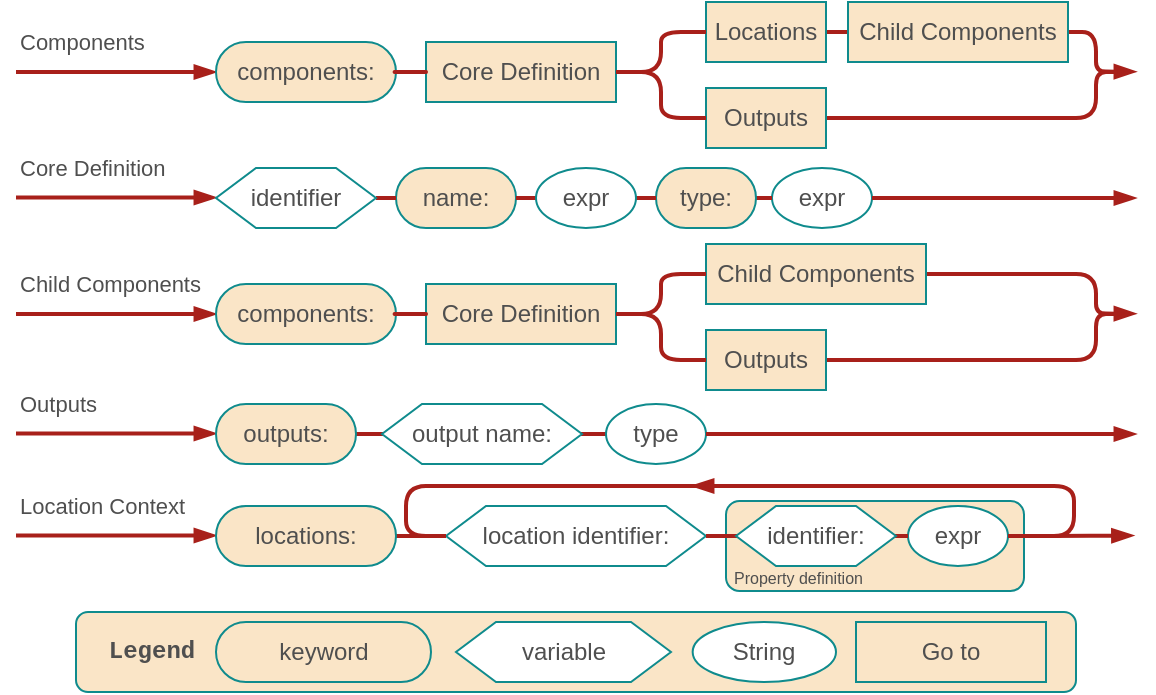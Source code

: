 <mxfile version="21.6.1" type="device">
  <diagram name="Page-1" id="lv2RBA-2qfxnkMvO_x3A">
    <mxGraphModel dx="139" dy="626" grid="1" gridSize="10" guides="1" tooltips="1" connect="1" arrows="1" fold="1" page="1" pageScale="1" pageWidth="850" pageHeight="1100" math="0" shadow="0">
      <root>
        <mxCell id="0" />
        <mxCell id="1" parent="0" />
        <mxCell id="BNYgEi7Eg44o0tTcF_Rr-1" value="" style="group;fontStyle=1;fontColor=#4F4F4F;" parent="1" vertex="1" connectable="0">
          <mxGeometry x="1020" y="324" width="500" height="40" as="geometry" />
        </mxCell>
        <mxCell id="BNYgEi7Eg44o0tTcF_Rr-2" value="&lt;b&gt;&amp;nbsp; Legend&lt;/b&gt;" style="text;html=1;align=left;verticalAlign=middle;whiteSpace=wrap;rounded=1;fontFamily=Courier New;perimeterSpacing=6;shadow=0;fillColor=#FAE5C7;fontColor=#4F4F4F;strokeColor=#0F8B8D;labelBackgroundColor=none;container=0;" parent="BNYgEi7Eg44o0tTcF_Rr-1" vertex="1">
          <mxGeometry width="500" height="40" as="geometry" />
        </mxCell>
        <mxCell id="BNYgEi7Eg44o0tTcF_Rr-3" value="String" style="ellipse;whiteSpace=wrap;html=1;rounded=1;labelBackgroundColor=none;strokeColor=#0F8B8D;fontFamily=Helvetica;fontSize=12;fontColor=#4F4F4F;fillColor=default;container=0;" parent="BNYgEi7Eg44o0tTcF_Rr-1" vertex="1">
          <mxGeometry x="308.33" y="5" width="71.667" height="30" as="geometry" />
        </mxCell>
        <mxCell id="BNYgEi7Eg44o0tTcF_Rr-4" value="variable" style="shape=hexagon;perimeter=hexagonPerimeter2;whiteSpace=wrap;html=1;fixedSize=1;strokeColor=#0F8B8D;fontColor=#4F4F4F;fillColor=default;container=0;" parent="BNYgEi7Eg44o0tTcF_Rr-1" vertex="1">
          <mxGeometry x="189.996" y="5" width="107.5" height="30" as="geometry" />
        </mxCell>
        <mxCell id="BNYgEi7Eg44o0tTcF_Rr-5" value="&lt;p&gt;keyword&lt;/p&gt;" style="rounded=1;whiteSpace=wrap;html=1;arcSize=50;fontStyle=0;fillColor=#FAE5C7;strokeColor=#0F8B8D;labelBackgroundColor=none;fontColor=#4F4F4F;container=0;" parent="BNYgEi7Eg44o0tTcF_Rr-1" vertex="1">
          <mxGeometry x="70.001" y="5" width="107.5" height="30" as="geometry" />
        </mxCell>
        <mxCell id="BNYgEi7Eg44o0tTcF_Rr-6" value="Go to" style="rounded=1;whiteSpace=wrap;html=1;strokeColor=#0F8B8D;fontFamily=Helvetica;fontSize=12;fontColor=#4F4F4F;fillColor=#FAE5C7;arcSize=0;fontStyle=0;shadow=0;labelBackgroundColor=none;" parent="BNYgEi7Eg44o0tTcF_Rr-1" vertex="1">
          <mxGeometry x="390" y="5" width="95" height="30" as="geometry" />
        </mxCell>
        <mxCell id="cCrVAtxCZcqmmZsZVedq-42" value="" style="group" vertex="1" connectable="0" parent="1">
          <mxGeometry x="990" y="19" width="560" height="294.5" as="geometry" />
        </mxCell>
        <mxCell id="cCrVAtxCZcqmmZsZVedq-28" value="" style="edgeStyle=orthogonalEdgeStyle;shape=connector;rounded=1;orthogonalLoop=1;jettySize=auto;html=1;labelBackgroundColor=none;strokeColor=#A8201A;strokeWidth=2;fontFamily=Helvetica;fontSize=12;fontColor=#4F4F4F;endArrow=none;endFill=0;" edge="1" parent="cCrVAtxCZcqmmZsZVedq-42" source="EwrT_p0m1SvkqEXyKUbj-14" target="cCrVAtxCZcqmmZsZVedq-23">
          <mxGeometry relative="1" as="geometry" />
        </mxCell>
        <mxCell id="cCrVAtxCZcqmmZsZVedq-19" value="" style="edgeStyle=orthogonalEdgeStyle;shape=connector;rounded=1;orthogonalLoop=1;jettySize=auto;html=1;labelBackgroundColor=none;strokeColor=#A8201A;strokeWidth=2;fontFamily=Helvetica;fontSize=12;fontColor=#4F4F4F;endArrow=none;endFill=0;" edge="1" parent="cCrVAtxCZcqmmZsZVedq-42" source="cCrVAtxCZcqmmZsZVedq-12" target="cCrVAtxCZcqmmZsZVedq-6">
          <mxGeometry relative="1" as="geometry" />
        </mxCell>
        <mxCell id="cCrVAtxCZcqmmZsZVedq-17" value="" style="edgeStyle=orthogonalEdgeStyle;shape=connector;rounded=1;orthogonalLoop=1;jettySize=auto;html=1;labelBackgroundColor=none;strokeColor=#A8201A;strokeWidth=2;fontFamily=Helvetica;fontSize=12;fontColor=#4F4F4F;endArrow=none;endFill=0;" edge="1" parent="cCrVAtxCZcqmmZsZVedq-42" source="cCrVAtxCZcqmmZsZVedq-5" target="cCrVAtxCZcqmmZsZVedq-12">
          <mxGeometry relative="1" as="geometry">
            <mxPoint x="170" y="216" as="sourcePoint" />
            <mxPoint x="288.33" y="216" as="targetPoint" />
          </mxGeometry>
        </mxCell>
        <mxCell id="EwrT_p0m1SvkqEXyKUbj-18" value="" style="endArrow=blockThin;html=1;rounded=1;labelBackgroundColor=none;strokeColor=#A8201A;strokeWidth=2;fontFamily=Helvetica;fontSize=12;fontColor=#4F4F4F;shape=connector;endFill=1;align=left;" parent="cCrVAtxCZcqmmZsZVedq-42" target="EwrT_p0m1SvkqEXyKUbj-3" edge="1">
          <mxGeometry width="50" height="50" relative="1" as="geometry">
            <mxPoint y="35" as="sourcePoint" />
            <mxPoint x="70" y="34.76" as="targetPoint" />
          </mxGeometry>
        </mxCell>
        <mxCell id="EwrT_p0m1SvkqEXyKUbj-43" value="" style="endArrow=blockThin;html=1;rounded=1;labelBackgroundColor=none;strokeColor=#A8201A;strokeWidth=2;fontFamily=Helvetica;fontSize=12;fontColor=#4F4F4F;shape=connector;endFill=1;align=left;" parent="cCrVAtxCZcqmmZsZVedq-42" edge="1">
          <mxGeometry width="50" height="50" relative="1" as="geometry">
            <mxPoint y="97.76" as="sourcePoint" />
            <mxPoint x="100" y="97.76" as="targetPoint" />
          </mxGeometry>
        </mxCell>
        <mxCell id="EwrT_p0m1SvkqEXyKUbj-44" value="" style="endArrow=blockThin;html=1;rounded=1;labelBackgroundColor=none;strokeColor=#A8201A;strokeWidth=2;fontFamily=Helvetica;fontSize=12;fontColor=#4F4F4F;shape=connector;endFill=1;align=left;" parent="cCrVAtxCZcqmmZsZVedq-42" edge="1">
          <mxGeometry width="50" height="50" relative="1" as="geometry">
            <mxPoint y="266.76" as="sourcePoint" />
            <mxPoint x="100" y="266.76" as="targetPoint" />
          </mxGeometry>
        </mxCell>
        <mxCell id="cCrVAtxCZcqmmZsZVedq-13" value="" style="endArrow=blockThin;html=1;rounded=1;labelBackgroundColor=none;strokeColor=#A8201A;strokeWidth=2;fontFamily=Helvetica;fontSize=12;fontColor=#4F4F4F;shape=connector;endFill=1;align=left;" edge="1" parent="cCrVAtxCZcqmmZsZVedq-42">
          <mxGeometry width="50" height="50" relative="1" as="geometry">
            <mxPoint y="215.76" as="sourcePoint" />
            <mxPoint x="100" y="215.76" as="targetPoint" />
          </mxGeometry>
        </mxCell>
        <mxCell id="cCrVAtxCZcqmmZsZVedq-37" value="" style="endArrow=blockThin;html=1;rounded=1;labelBackgroundColor=none;strokeColor=#A8201A;strokeWidth=2;fontFamily=Helvetica;fontSize=12;fontColor=#4F4F4F;shape=connector;endFill=1;align=left;" edge="1" target="cCrVAtxCZcqmmZsZVedq-30" parent="cCrVAtxCZcqmmZsZVedq-42">
          <mxGeometry width="50" height="50" relative="1" as="geometry">
            <mxPoint y="156" as="sourcePoint" />
            <mxPoint x="70" y="155.76" as="targetPoint" />
          </mxGeometry>
        </mxCell>
        <mxCell id="cCrVAtxCZcqmmZsZVedq-18" value="" style="edgeStyle=orthogonalEdgeStyle;shape=connector;rounded=1;orthogonalLoop=1;jettySize=auto;html=1;labelBackgroundColor=none;strokeColor=#A8201A;strokeWidth=2;fontFamily=Helvetica;fontSize=12;fontColor=#4F4F4F;endArrow=none;endFill=0;" edge="1" parent="cCrVAtxCZcqmmZsZVedq-42">
          <mxGeometry relative="1" as="geometry">
            <mxPoint x="281.903" y="215.96" as="sourcePoint" />
            <mxPoint x="303.0" y="215.96" as="targetPoint" />
            <Array as="points">
              <mxPoint x="298.57" y="215.96" />
              <mxPoint x="298.57" y="215.96" />
            </Array>
          </mxGeometry>
        </mxCell>
        <mxCell id="BNYgEi7Eg44o0tTcF_Rr-9" value="&lt;p style=&quot;line-height: 130%;&quot;&gt;&lt;font style=&quot;font-size: 8px;&quot;&gt;Property definition&lt;/font&gt;&lt;br&gt;&lt;/p&gt;" style="rounded=1;whiteSpace=wrap;html=1;labelBackgroundColor=none;strokeColor=#0F8B8D;fontFamily=Helvetica;fontSize=12;fontColor=#4F4F4F;fillColor=#FAE5C7;align=left;verticalAlign=bottom;labelPosition=center;verticalLabelPosition=middle;spacingTop=13;spacing=1;spacingBottom=-15;spacingLeft=3;" parent="cCrVAtxCZcqmmZsZVedq-42" vertex="1">
          <mxGeometry x="355" y="249.5" width="149" height="45" as="geometry" />
        </mxCell>
        <mxCell id="EwrT_p0m1SvkqEXyKUbj-3" value="&lt;p&gt;components:&lt;/p&gt;" style="rounded=1;whiteSpace=wrap;html=1;arcSize=50;fontStyle=0;fillColor=#FAE5C7;strokeColor=#0F8B8D;labelBackgroundColor=none;fontColor=#4F4F4F;" parent="cCrVAtxCZcqmmZsZVedq-42" vertex="1">
          <mxGeometry x="100" y="20" width="90" height="30" as="geometry" />
        </mxCell>
        <mxCell id="EwrT_p0m1SvkqEXyKUbj-11" value="&lt;p&gt;name:&lt;/p&gt;" style="rounded=1;whiteSpace=wrap;html=1;arcSize=50;fontStyle=0;fillColor=#FAE5C7;strokeColor=#0F8B8D;labelBackgroundColor=none;fontColor=#4F4F4F;" parent="cCrVAtxCZcqmmZsZVedq-42" vertex="1">
          <mxGeometry x="190" y="83" width="60" height="30" as="geometry" />
        </mxCell>
        <mxCell id="EwrT_p0m1SvkqEXyKUbj-13" value="Core Definition" style="rounded=1;whiteSpace=wrap;html=1;strokeColor=#0F8B8D;fontFamily=Helvetica;fontSize=12;fontColor=#4F4F4F;fillColor=#FAE5C7;arcSize=0;fontStyle=0;shadow=0;labelBackgroundColor=none;" parent="cCrVAtxCZcqmmZsZVedq-42" vertex="1">
          <mxGeometry x="205" y="20" width="95" height="30" as="geometry" />
        </mxCell>
        <mxCell id="EwrT_p0m1SvkqEXyKUbj-19" style="edgeStyle=orthogonalEdgeStyle;shape=connector;rounded=1;orthogonalLoop=1;jettySize=auto;html=1;labelBackgroundColor=none;strokeColor=#A8201A;strokeWidth=2;fontFamily=Helvetica;fontSize=12;fontColor=#4F4F4F;endArrow=none;endFill=0;" parent="cCrVAtxCZcqmmZsZVedq-42" source="EwrT_p0m1SvkqEXyKUbj-3" target="EwrT_p0m1SvkqEXyKUbj-13" edge="1">
          <mxGeometry relative="1" as="geometry" />
        </mxCell>
        <mxCell id="EwrT_p0m1SvkqEXyKUbj-21" style="edgeStyle=orthogonalEdgeStyle;shape=connector;rounded=1;orthogonalLoop=1;jettySize=auto;html=1;exitX=1;exitY=0.5;exitDx=0;exitDy=0;labelBackgroundColor=none;strokeColor=#A8201A;strokeWidth=2;fontFamily=Helvetica;fontSize=12;fontColor=#4F4F4F;endArrow=blockThin;endFill=1;" parent="cCrVAtxCZcqmmZsZVedq-42" source="cCrVAtxCZcqmmZsZVedq-23" edge="1">
          <mxGeometry relative="1" as="geometry">
            <mxPoint x="560" y="34.83" as="targetPoint" />
            <mxPoint x="490" y="34.83" as="sourcePoint" />
            <Array as="points">
              <mxPoint x="540" y="15" />
              <mxPoint x="540" y="35" />
            </Array>
          </mxGeometry>
        </mxCell>
        <mxCell id="EwrT_p0m1SvkqEXyKUbj-14" value="Locations" style="rounded=1;whiteSpace=wrap;html=1;strokeColor=#0F8B8D;fontFamily=Helvetica;fontSize=12;fontColor=#4F4F4F;fillColor=#FAE5C7;arcSize=0;fontStyle=0;shadow=0;labelBackgroundColor=none;" parent="cCrVAtxCZcqmmZsZVedq-42" vertex="1">
          <mxGeometry x="345" width="60" height="30" as="geometry" />
        </mxCell>
        <mxCell id="cCrVAtxCZcqmmZsZVedq-3" value="" style="edgeStyle=orthogonalEdgeStyle;shape=connector;rounded=1;orthogonalLoop=1;jettySize=auto;html=1;labelBackgroundColor=none;strokeColor=#A8201A;strokeWidth=2;fontFamily=Helvetica;fontSize=12;fontColor=#4F4F4F;endArrow=none;endFill=0;" edge="1" parent="cCrVAtxCZcqmmZsZVedq-42" source="EwrT_p0m1SvkqEXyKUbj-13" target="EwrT_p0m1SvkqEXyKUbj-14">
          <mxGeometry relative="1" as="geometry" />
        </mxCell>
        <mxCell id="EwrT_p0m1SvkqEXyKUbj-22" value="Components" style="text;html=1;strokeColor=none;fillColor=none;align=left;verticalAlign=middle;whiteSpace=wrap;rounded=0;fontSize=11;fontFamily=Helvetica;fontColor=#4F4F4F;" parent="cCrVAtxCZcqmmZsZVedq-42" vertex="1">
          <mxGeometry y="10" width="80" height="20" as="geometry" />
        </mxCell>
        <mxCell id="EwrT_p0m1SvkqEXyKUbj-23" value="location identifier:" style="shape=hexagon;perimeter=hexagonPerimeter2;whiteSpace=wrap;html=1;fixedSize=1;strokeColor=#0F8B8D;fontColor=#4F4F4F;fillColor=default;" parent="cCrVAtxCZcqmmZsZVedq-42" vertex="1">
          <mxGeometry x="215" y="252" width="130" height="30" as="geometry" />
        </mxCell>
        <mxCell id="LG3iuX8Y8zPMMsH6l0UP-1" style="edgeStyle=orthogonalEdgeStyle;shape=connector;rounded=1;orthogonalLoop=1;jettySize=auto;html=1;exitX=1;exitY=0.5;exitDx=0;exitDy=0;entryX=0;entryY=0.5;entryDx=0;entryDy=0;labelBackgroundColor=none;strokeColor=#A8201A;strokeWidth=2;fontFamily=Helvetica;fontSize=12;fontColor=#4F4F4F;endArrow=none;endFill=0;" parent="cCrVAtxCZcqmmZsZVedq-42" source="EwrT_p0m1SvkqEXyKUbj-24" target="EwrT_p0m1SvkqEXyKUbj-23" edge="1">
          <mxGeometry relative="1" as="geometry">
            <Array as="points">
              <mxPoint x="529" y="267" />
              <mxPoint x="529" y="242" />
              <mxPoint x="195" y="242" />
              <mxPoint x="195" y="267" />
            </Array>
          </mxGeometry>
        </mxCell>
        <mxCell id="EwrT_p0m1SvkqEXyKUbj-24" value="expr" style="ellipse;whiteSpace=wrap;html=1;rounded=1;labelBackgroundColor=none;strokeColor=#0F8B8D;fontFamily=Helvetica;fontSize=12;fontColor=#4F4F4F;fillColor=default;" parent="cCrVAtxCZcqmmZsZVedq-42" vertex="1">
          <mxGeometry x="446" y="252" width="50" height="30" as="geometry" />
        </mxCell>
        <mxCell id="EwrT_p0m1SvkqEXyKUbj-50" value="" style="edgeStyle=orthogonalEdgeStyle;shape=connector;rounded=1;orthogonalLoop=1;jettySize=auto;html=1;labelBackgroundColor=none;strokeColor=#A8201A;strokeWidth=2;fontFamily=Helvetica;fontSize=12;fontColor=#4F4F4F;endArrow=none;endFill=0;" parent="cCrVAtxCZcqmmZsZVedq-42" source="EwrT_p0m1SvkqEXyKUbj-23" target="EwrT_p0m1SvkqEXyKUbj-24" edge="1">
          <mxGeometry relative="1" as="geometry" />
        </mxCell>
        <mxCell id="EwrT_p0m1SvkqEXyKUbj-34" value="expr" style="ellipse;whiteSpace=wrap;html=1;rounded=1;labelBackgroundColor=none;strokeColor=#0F8B8D;fontFamily=Helvetica;fontSize=12;fontColor=#4F4F4F;fillColor=default;" parent="cCrVAtxCZcqmmZsZVedq-42" vertex="1">
          <mxGeometry x="378" y="83" width="50" height="30" as="geometry" />
        </mxCell>
        <mxCell id="EwrT_p0m1SvkqEXyKUbj-47" value="" style="edgeStyle=orthogonalEdgeStyle;shape=connector;rounded=1;orthogonalLoop=1;jettySize=auto;html=1;labelBackgroundColor=none;strokeColor=#A8201A;strokeWidth=2;fontFamily=Helvetica;fontSize=12;fontColor=#4F4F4F;endArrow=none;endFill=0;" parent="cCrVAtxCZcqmmZsZVedq-42" source="EwrT_p0m1SvkqEXyKUbj-35" target="EwrT_p0m1SvkqEXyKUbj-34" edge="1">
          <mxGeometry relative="1" as="geometry">
            <Array as="points">
              <mxPoint x="390" y="103" />
              <mxPoint x="390" y="103" />
            </Array>
          </mxGeometry>
        </mxCell>
        <mxCell id="EwrT_p0m1SvkqEXyKUbj-35" value="&lt;p&gt;type:&lt;/p&gt;" style="rounded=1;whiteSpace=wrap;html=1;arcSize=50;fontStyle=0;fillColor=#FAE5C7;strokeColor=#0F8B8D;labelBackgroundColor=none;fontColor=#4F4F4F;" parent="cCrVAtxCZcqmmZsZVedq-42" vertex="1">
          <mxGeometry x="320" y="83" width="50" height="30" as="geometry" />
        </mxCell>
        <mxCell id="EwrT_p0m1SvkqEXyKUbj-46" value="" style="edgeStyle=orthogonalEdgeStyle;shape=connector;rounded=1;orthogonalLoop=1;jettySize=auto;html=1;labelBackgroundColor=none;strokeColor=#A8201A;strokeWidth=2;fontFamily=Helvetica;fontSize=12;fontColor=#4F4F4F;endArrow=none;endFill=0;" parent="cCrVAtxCZcqmmZsZVedq-42" source="EwrT_p0m1SvkqEXyKUbj-11" target="EwrT_p0m1SvkqEXyKUbj-35" edge="1">
          <mxGeometry relative="1" as="geometry" />
        </mxCell>
        <mxCell id="EwrT_p0m1SvkqEXyKUbj-49" value="" style="edgeStyle=orthogonalEdgeStyle;shape=connector;rounded=1;orthogonalLoop=1;jettySize=auto;html=1;labelBackgroundColor=none;strokeColor=#A8201A;strokeWidth=2;fontFamily=Helvetica;fontSize=12;fontColor=#4F4F4F;endArrow=none;endFill=0;" parent="cCrVAtxCZcqmmZsZVedq-42" source="EwrT_p0m1SvkqEXyKUbj-36" target="EwrT_p0m1SvkqEXyKUbj-23" edge="1">
          <mxGeometry relative="1" as="geometry" />
        </mxCell>
        <mxCell id="EwrT_p0m1SvkqEXyKUbj-36" value="&lt;p&gt;locations:&lt;/p&gt;" style="rounded=1;whiteSpace=wrap;html=1;arcSize=50;fontStyle=0;fillColor=#FAE5C7;strokeColor=#0F8B8D;labelBackgroundColor=none;fontColor=#4F4F4F;" parent="cCrVAtxCZcqmmZsZVedq-42" vertex="1">
          <mxGeometry x="100" y="252" width="90" height="30" as="geometry" />
        </mxCell>
        <mxCell id="EwrT_p0m1SvkqEXyKUbj-37" value="Core Definition" style="text;html=1;strokeColor=none;fillColor=none;align=left;verticalAlign=middle;whiteSpace=wrap;rounded=0;fontSize=11;fontFamily=Helvetica;fontColor=#4F4F4F;" parent="cCrVAtxCZcqmmZsZVedq-42" vertex="1">
          <mxGeometry y="73" width="90" height="20" as="geometry" />
        </mxCell>
        <mxCell id="EwrT_p0m1SvkqEXyKUbj-39" value="Location Context" style="text;html=1;strokeColor=none;fillColor=none;align=left;verticalAlign=middle;whiteSpace=wrap;rounded=0;fontSize=11;fontFamily=Helvetica;fontColor=#4F4F4F;" parent="cCrVAtxCZcqmmZsZVedq-42" vertex="1">
          <mxGeometry y="242" width="100" height="20" as="geometry" />
        </mxCell>
        <mxCell id="EwrT_p0m1SvkqEXyKUbj-45" value="" style="edgeStyle=orthogonalEdgeStyle;shape=connector;rounded=1;orthogonalLoop=1;jettySize=auto;html=1;labelBackgroundColor=none;strokeColor=#A8201A;strokeWidth=2;fontFamily=Helvetica;fontSize=12;fontColor=#4F4F4F;endArrow=none;endFill=0;" parent="cCrVAtxCZcqmmZsZVedq-42" source="EwrT_p0m1SvkqEXyKUbj-42" target="EwrT_p0m1SvkqEXyKUbj-11" edge="1">
          <mxGeometry relative="1" as="geometry">
            <Array as="points">
              <mxPoint x="160" y="93" />
              <mxPoint x="160" y="93" />
            </Array>
          </mxGeometry>
        </mxCell>
        <mxCell id="EwrT_p0m1SvkqEXyKUbj-42" value="identifier" style="shape=hexagon;perimeter=hexagonPerimeter2;whiteSpace=wrap;html=1;fixedSize=1;strokeColor=#0F8B8D;fontColor=#4F4F4F;fillColor=default;" parent="cCrVAtxCZcqmmZsZVedq-42" vertex="1">
          <mxGeometry x="100" y="83" width="80" height="30" as="geometry" />
        </mxCell>
        <mxCell id="EwrT_p0m1SvkqEXyKUbj-48" style="edgeStyle=orthogonalEdgeStyle;shape=connector;rounded=1;orthogonalLoop=1;jettySize=auto;html=1;labelBackgroundColor=none;strokeColor=#A8201A;strokeWidth=2;fontFamily=Helvetica;fontSize=12;fontColor=#4F4F4F;endArrow=blockThin;endFill=1;" parent="cCrVAtxCZcqmmZsZVedq-42" source="EwrT_p0m1SvkqEXyKUbj-34" edge="1">
          <mxGeometry relative="1" as="geometry">
            <mxPoint x="560" y="98" as="targetPoint" />
            <mxPoint x="515.39" y="97.7" as="sourcePoint" />
          </mxGeometry>
        </mxCell>
        <mxCell id="EwrT_p0m1SvkqEXyKUbj-10" value="identifier:" style="shape=hexagon;perimeter=hexagonPerimeter2;whiteSpace=wrap;html=1;fixedSize=1;strokeColor=#0F8B8D;fontColor=#4F4F4F;fillColor=default;" parent="cCrVAtxCZcqmmZsZVedq-42" vertex="1">
          <mxGeometry x="360" y="252" width="80" height="30" as="geometry" />
        </mxCell>
        <mxCell id="EwrT_p0m1SvkqEXyKUbj-51" style="edgeStyle=orthogonalEdgeStyle;shape=connector;rounded=1;orthogonalLoop=1;jettySize=auto;html=1;labelBackgroundColor=none;strokeColor=#A8201A;strokeWidth=2;fontFamily=Helvetica;fontSize=12;fontColor=#4F4F4F;endArrow=blockThin;endFill=1;" parent="cCrVAtxCZcqmmZsZVedq-42" source="EwrT_p0m1SvkqEXyKUbj-24" edge="1">
          <mxGeometry relative="1" as="geometry">
            <mxPoint x="558.77" y="266.8" as="targetPoint" />
            <mxPoint x="528.77" y="266.8" as="sourcePoint" />
          </mxGeometry>
        </mxCell>
        <mxCell id="EwrT_p0m1SvkqEXyKUbj-31" value="expr" style="ellipse;whiteSpace=wrap;html=1;rounded=1;labelBackgroundColor=none;strokeColor=#0F8B8D;fontFamily=Helvetica;fontSize=12;fontColor=#4F4F4F;fillColor=default;" parent="cCrVAtxCZcqmmZsZVedq-42" vertex="1">
          <mxGeometry x="260" y="83" width="50" height="30" as="geometry" />
        </mxCell>
        <mxCell id="cCrVAtxCZcqmmZsZVedq-1" style="edgeStyle=orthogonalEdgeStyle;shape=connector;rounded=1;orthogonalLoop=1;jettySize=auto;html=1;labelBackgroundColor=none;strokeColor=#A8201A;strokeWidth=2;fontFamily=Helvetica;fontSize=12;fontColor=#4F4F4F;endArrow=blockThin;endFill=1;" edge="1" parent="cCrVAtxCZcqmmZsZVedq-42">
          <mxGeometry relative="1" as="geometry">
            <mxPoint x="338" y="242" as="targetPoint" />
            <mxPoint x="350" y="242" as="sourcePoint" />
          </mxGeometry>
        </mxCell>
        <mxCell id="cCrVAtxCZcqmmZsZVedq-5" value="&lt;p&gt;outputs:&lt;/p&gt;" style="rounded=1;whiteSpace=wrap;html=1;arcSize=50;fontStyle=0;fillColor=#FAE5C7;strokeColor=#0F8B8D;labelBackgroundColor=none;fontColor=#4F4F4F;" vertex="1" parent="cCrVAtxCZcqmmZsZVedq-42">
          <mxGeometry x="100" y="201" width="70" height="30" as="geometry" />
        </mxCell>
        <mxCell id="cCrVAtxCZcqmmZsZVedq-6" value="type" style="ellipse;whiteSpace=wrap;html=1;rounded=1;labelBackgroundColor=none;strokeColor=#0F8B8D;fontFamily=Helvetica;fontSize=12;fontColor=#4F4F4F;fillColor=default;" vertex="1" parent="cCrVAtxCZcqmmZsZVedq-42">
          <mxGeometry x="295" y="201" width="50" height="30" as="geometry" />
        </mxCell>
        <mxCell id="cCrVAtxCZcqmmZsZVedq-10" value="Outputs" style="text;html=1;strokeColor=none;fillColor=none;align=left;verticalAlign=middle;whiteSpace=wrap;rounded=0;fontSize=11;fontFamily=Helvetica;fontColor=#4F4F4F;" vertex="1" parent="cCrVAtxCZcqmmZsZVedq-42">
          <mxGeometry y="191" width="90" height="20" as="geometry" />
        </mxCell>
        <mxCell id="cCrVAtxCZcqmmZsZVedq-14" style="edgeStyle=orthogonalEdgeStyle;shape=connector;rounded=1;orthogonalLoop=1;jettySize=auto;html=1;labelBackgroundColor=none;strokeColor=#A8201A;strokeWidth=2;fontFamily=Helvetica;fontSize=12;fontColor=#4F4F4F;endArrow=blockThin;endFill=1;" edge="1" source="cCrVAtxCZcqmmZsZVedq-6" parent="cCrVAtxCZcqmmZsZVedq-42">
          <mxGeometry relative="1" as="geometry">
            <mxPoint x="560" y="216" as="targetPoint" />
            <mxPoint x="515.39" y="215.7" as="sourcePoint" />
          </mxGeometry>
        </mxCell>
        <mxCell id="cCrVAtxCZcqmmZsZVedq-12" value="output name:" style="shape=hexagon;perimeter=hexagonPerimeter2;whiteSpace=wrap;html=1;fixedSize=1;strokeColor=#0F8B8D;fontColor=#4F4F4F;fillColor=default;" vertex="1" parent="cCrVAtxCZcqmmZsZVedq-42">
          <mxGeometry x="183" y="201" width="100" height="30" as="geometry" />
        </mxCell>
        <mxCell id="cCrVAtxCZcqmmZsZVedq-27" style="edgeStyle=orthogonalEdgeStyle;shape=connector;rounded=1;orthogonalLoop=1;jettySize=auto;html=1;exitX=1;exitY=0.5;exitDx=0;exitDy=0;entryX=0;entryY=0.5;entryDx=0;entryDy=0;labelBackgroundColor=none;strokeColor=#A8201A;strokeWidth=2;fontFamily=Helvetica;fontSize=12;fontColor=#4F4F4F;endArrow=none;endFill=0;" edge="1" parent="cCrVAtxCZcqmmZsZVedq-42" source="cCrVAtxCZcqmmZsZVedq-20">
          <mxGeometry relative="1" as="geometry">
            <mxPoint x="550" y="35" as="targetPoint" />
            <Array as="points">
              <mxPoint x="540" y="58" />
              <mxPoint x="540" y="35" />
            </Array>
          </mxGeometry>
        </mxCell>
        <mxCell id="cCrVAtxCZcqmmZsZVedq-20" value="Outputs" style="rounded=1;whiteSpace=wrap;html=1;strokeColor=#0F8B8D;fontFamily=Helvetica;fontSize=12;fontColor=#4F4F4F;fillColor=#FAE5C7;arcSize=0;fontStyle=0;shadow=0;labelBackgroundColor=none;" vertex="1" parent="cCrVAtxCZcqmmZsZVedq-42">
          <mxGeometry x="345" y="43" width="60" height="30" as="geometry" />
        </mxCell>
        <mxCell id="cCrVAtxCZcqmmZsZVedq-22" style="edgeStyle=orthogonalEdgeStyle;shape=connector;rounded=1;orthogonalLoop=1;jettySize=auto;html=1;exitX=1;exitY=0.5;exitDx=0;exitDy=0;labelBackgroundColor=none;strokeColor=#A8201A;strokeWidth=2;fontFamily=Helvetica;fontSize=12;fontColor=#4F4F4F;endArrow=none;endFill=0;" edge="1" parent="cCrVAtxCZcqmmZsZVedq-42" source="EwrT_p0m1SvkqEXyKUbj-13" target="cCrVAtxCZcqmmZsZVedq-20">
          <mxGeometry relative="1" as="geometry" />
        </mxCell>
        <mxCell id="cCrVAtxCZcqmmZsZVedq-23" value="Child Components" style="rounded=1;whiteSpace=wrap;html=1;strokeColor=#0F8B8D;fontFamily=Helvetica;fontSize=12;fontColor=#4F4F4F;fillColor=#FAE5C7;arcSize=0;fontStyle=0;shadow=0;labelBackgroundColor=none;" vertex="1" parent="cCrVAtxCZcqmmZsZVedq-42">
          <mxGeometry x="416" width="110" height="30" as="geometry" />
        </mxCell>
        <mxCell id="cCrVAtxCZcqmmZsZVedq-30" value="&lt;p&gt;components:&lt;/p&gt;" style="rounded=1;whiteSpace=wrap;html=1;arcSize=50;fontStyle=0;fillColor=#FAE5C7;strokeColor=#0F8B8D;labelBackgroundColor=none;fontColor=#4F4F4F;" vertex="1" parent="cCrVAtxCZcqmmZsZVedq-42">
          <mxGeometry x="100" y="141" width="90" height="30" as="geometry" />
        </mxCell>
        <mxCell id="cCrVAtxCZcqmmZsZVedq-33" value="Core Definition" style="rounded=1;whiteSpace=wrap;html=1;strokeColor=#0F8B8D;fontFamily=Helvetica;fontSize=12;fontColor=#4F4F4F;fillColor=#FAE5C7;arcSize=0;fontStyle=0;shadow=0;labelBackgroundColor=none;" vertex="1" parent="cCrVAtxCZcqmmZsZVedq-42">
          <mxGeometry x="205" y="141" width="95" height="30" as="geometry" />
        </mxCell>
        <mxCell id="cCrVAtxCZcqmmZsZVedq-29" style="edgeStyle=orthogonalEdgeStyle;shape=connector;rounded=1;orthogonalLoop=1;jettySize=auto;html=1;labelBackgroundColor=none;strokeColor=#A8201A;strokeWidth=2;fontFamily=Helvetica;fontSize=12;fontColor=#4F4F4F;endArrow=none;endFill=0;" edge="1" source="cCrVAtxCZcqmmZsZVedq-30" target="cCrVAtxCZcqmmZsZVedq-33" parent="cCrVAtxCZcqmmZsZVedq-42">
          <mxGeometry relative="1" as="geometry" />
        </mxCell>
        <mxCell id="cCrVAtxCZcqmmZsZVedq-34" style="edgeStyle=orthogonalEdgeStyle;shape=connector;rounded=1;orthogonalLoop=1;jettySize=auto;html=1;exitX=1;exitY=0.5;exitDx=0;exitDy=0;labelBackgroundColor=none;strokeColor=#A8201A;strokeWidth=2;fontFamily=Helvetica;fontSize=12;fontColor=#4F4F4F;endArrow=blockThin;endFill=1;" edge="1" source="cCrVAtxCZcqmmZsZVedq-41" parent="cCrVAtxCZcqmmZsZVedq-42">
          <mxGeometry relative="1" as="geometry">
            <mxPoint x="560" y="155.83" as="targetPoint" />
            <mxPoint x="490" y="155.83" as="sourcePoint" />
            <Array as="points">
              <mxPoint x="540" y="136" />
              <mxPoint x="540" y="156" />
            </Array>
          </mxGeometry>
        </mxCell>
        <mxCell id="cCrVAtxCZcqmmZsZVedq-38" value="Child Components" style="text;html=1;strokeColor=none;fillColor=none;align=left;verticalAlign=middle;whiteSpace=wrap;rounded=0;fontSize=11;fontFamily=Helvetica;fontColor=#4F4F4F;" vertex="1" parent="cCrVAtxCZcqmmZsZVedq-42">
          <mxGeometry y="131" width="100" height="20" as="geometry" />
        </mxCell>
        <mxCell id="cCrVAtxCZcqmmZsZVedq-39" style="edgeStyle=orthogonalEdgeStyle;shape=connector;rounded=1;orthogonalLoop=1;jettySize=auto;html=1;exitX=1;exitY=0.5;exitDx=0;exitDy=0;entryX=0;entryY=0.5;entryDx=0;entryDy=0;labelBackgroundColor=none;strokeColor=#A8201A;strokeWidth=2;fontFamily=Helvetica;fontSize=12;fontColor=#4F4F4F;endArrow=none;endFill=0;" edge="1" source="cCrVAtxCZcqmmZsZVedq-40" parent="cCrVAtxCZcqmmZsZVedq-42">
          <mxGeometry relative="1" as="geometry">
            <mxPoint x="550" y="156" as="targetPoint" />
            <Array as="points">
              <mxPoint x="540" y="179" />
              <mxPoint x="540" y="156" />
            </Array>
          </mxGeometry>
        </mxCell>
        <mxCell id="cCrVAtxCZcqmmZsZVedq-40" value="Outputs" style="rounded=1;whiteSpace=wrap;html=1;strokeColor=#0F8B8D;fontFamily=Helvetica;fontSize=12;fontColor=#4F4F4F;fillColor=#FAE5C7;arcSize=0;fontStyle=0;shadow=0;labelBackgroundColor=none;" vertex="1" parent="cCrVAtxCZcqmmZsZVedq-42">
          <mxGeometry x="345" y="164" width="60" height="30" as="geometry" />
        </mxCell>
        <mxCell id="cCrVAtxCZcqmmZsZVedq-32" style="edgeStyle=orthogonalEdgeStyle;shape=connector;rounded=1;orthogonalLoop=1;jettySize=auto;html=1;exitX=1;exitY=0.5;exitDx=0;exitDy=0;labelBackgroundColor=none;strokeColor=#A8201A;strokeWidth=2;fontFamily=Helvetica;fontSize=12;fontColor=#4F4F4F;endArrow=none;endFill=0;" edge="1" source="cCrVAtxCZcqmmZsZVedq-33" target="cCrVAtxCZcqmmZsZVedq-40" parent="cCrVAtxCZcqmmZsZVedq-42">
          <mxGeometry relative="1" as="geometry" />
        </mxCell>
        <mxCell id="cCrVAtxCZcqmmZsZVedq-41" value="Child Components" style="rounded=1;whiteSpace=wrap;html=1;strokeColor=#0F8B8D;fontFamily=Helvetica;fontSize=12;fontColor=#4F4F4F;fillColor=#FAE5C7;arcSize=0;fontStyle=0;shadow=0;labelBackgroundColor=none;" vertex="1" parent="cCrVAtxCZcqmmZsZVedq-42">
          <mxGeometry x="345" y="121" width="110" height="30" as="geometry" />
        </mxCell>
        <mxCell id="cCrVAtxCZcqmmZsZVedq-31" value="" style="edgeStyle=orthogonalEdgeStyle;shape=connector;rounded=1;orthogonalLoop=1;jettySize=auto;html=1;labelBackgroundColor=none;strokeColor=#A8201A;strokeWidth=2;fontFamily=Helvetica;fontSize=12;fontColor=#4F4F4F;endArrow=none;endFill=0;" edge="1" source="cCrVAtxCZcqmmZsZVedq-33" target="cCrVAtxCZcqmmZsZVedq-41" parent="cCrVAtxCZcqmmZsZVedq-42">
          <mxGeometry relative="1" as="geometry">
            <mxPoint x="345" y="136.029" as="targetPoint" />
          </mxGeometry>
        </mxCell>
      </root>
    </mxGraphModel>
  </diagram>
</mxfile>
